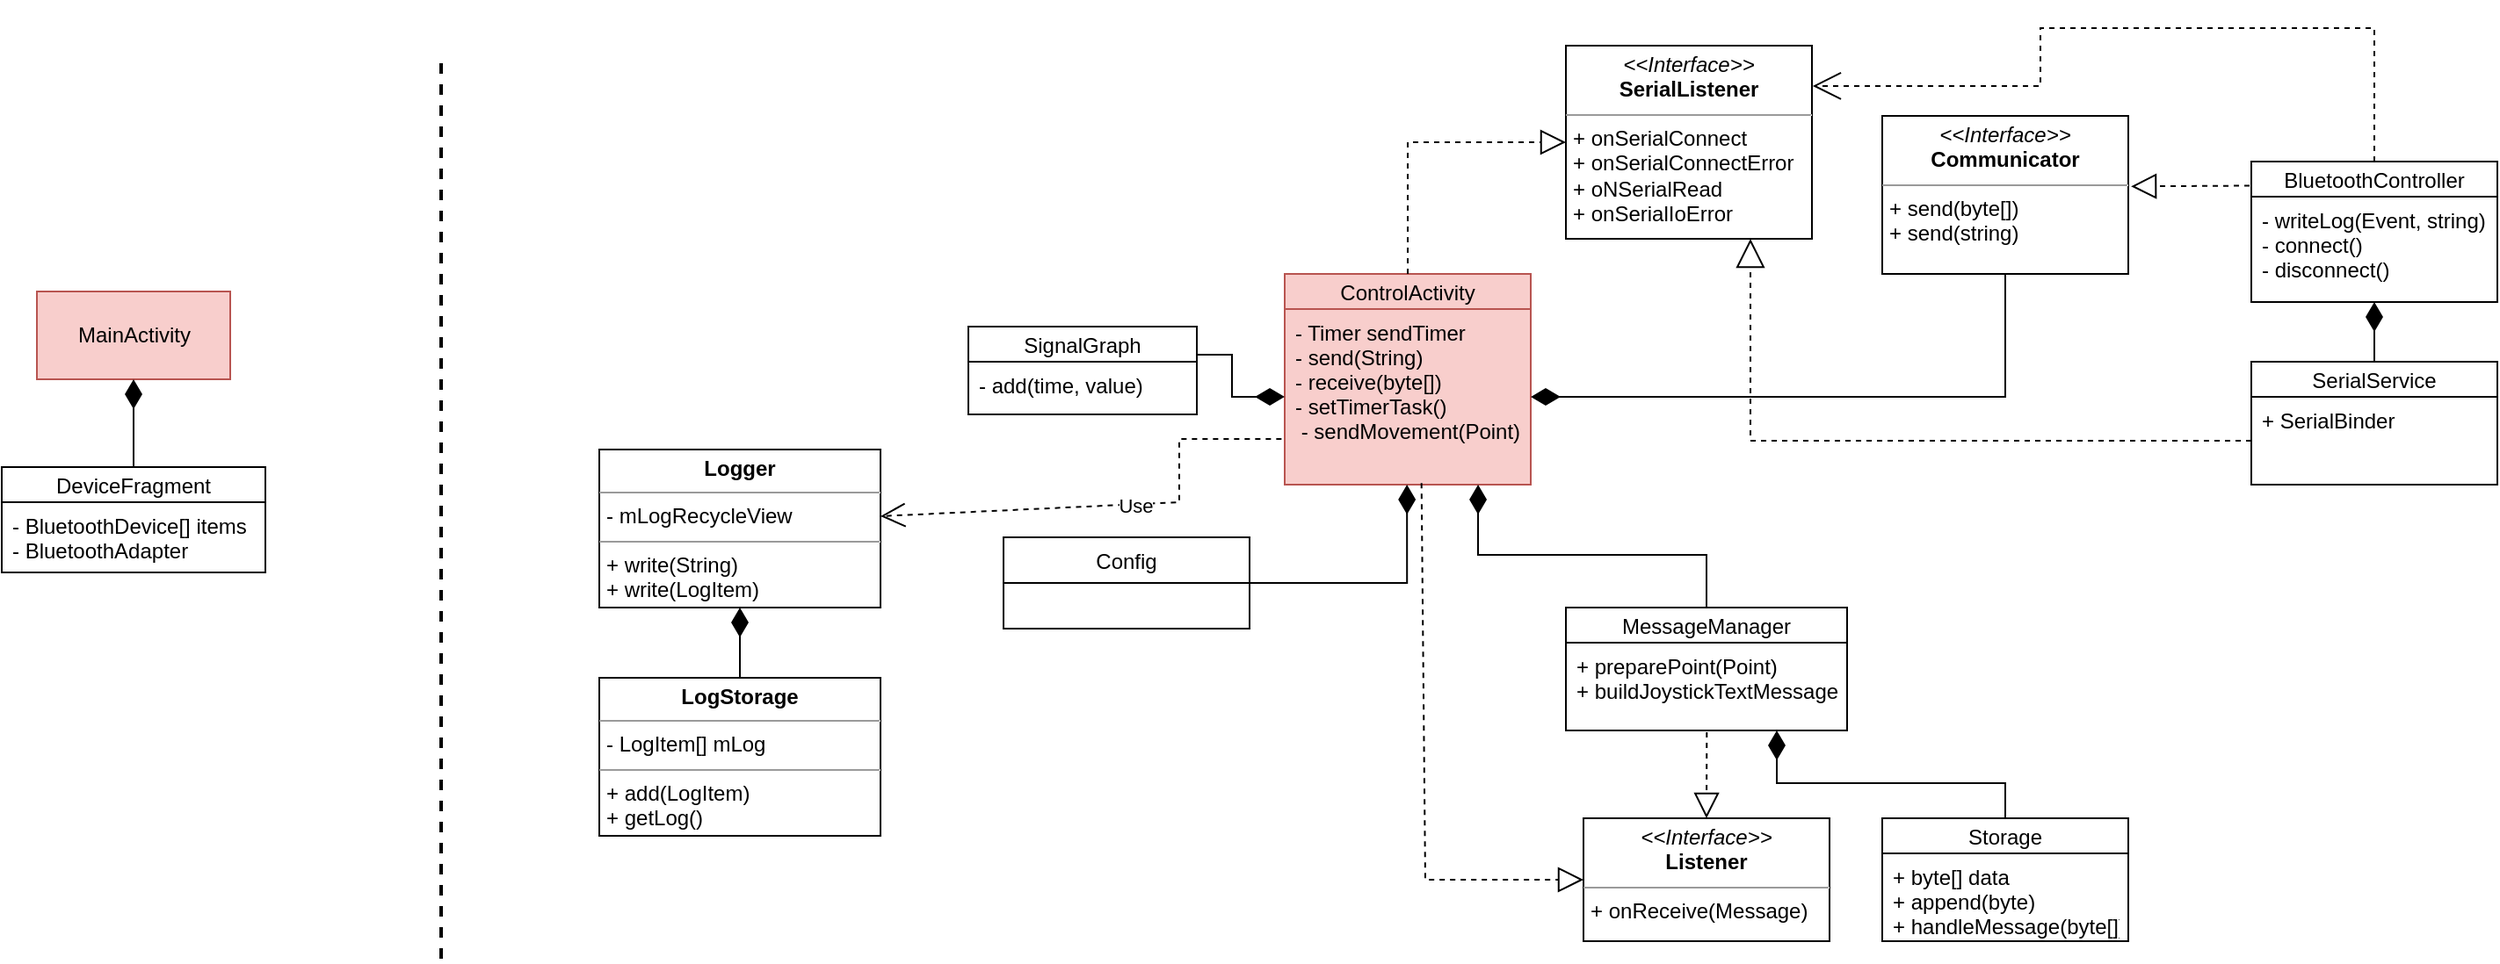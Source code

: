 <mxfile version="20.3.0" type="device" pages="2"><diagram id="sidCv4e5Zwo_-rMnr9dP" name="UML common"><mxGraphModel dx="1787" dy="689" grid="1" gridSize="10" guides="1" tooltips="1" connect="1" arrows="1" fold="1" page="1" pageScale="1" pageWidth="827" pageHeight="1169" math="0" shadow="0"><root><mxCell id="0"/><mxCell id="1" parent="0"/><mxCell id="sf2CAMuvEb8l54ysCVp9-1" value="ControlActivity" style="swimlane;fontStyle=0;childLayout=stackLayout;horizontal=1;startSize=20;fillColor=#f8cecc;horizontalStack=0;resizeParent=1;resizeParentMax=0;resizeLast=0;collapsible=1;marginBottom=0;strokeColor=#b85450;" vertex="1" parent="1"><mxGeometry x="310" y="370" width="140" height="120" as="geometry"/></mxCell><mxCell id="sf2CAMuvEb8l54ysCVp9-2" value="- Timer sendTimer&#10;- send(String)&#10;- receive(byte[])&#10;- setTimerTask()&#10; - sendMovement(Point)" style="text;strokeColor=#b85450;fillColor=#f8cecc;align=left;verticalAlign=top;spacingLeft=4;spacingRight=4;overflow=hidden;rotatable=0;points=[[0,0.5],[1,0.5]];portConstraint=eastwest;" vertex="1" parent="sf2CAMuvEb8l54ysCVp9-1"><mxGeometry y="20" width="140" height="100" as="geometry"/></mxCell><mxCell id="sf2CAMuvEb8l54ysCVp9-31" style="edgeStyle=orthogonalEdgeStyle;rounded=0;orthogonalLoop=1;jettySize=auto;html=1;exitX=1;exitY=0.5;exitDx=0;exitDy=0;entryX=0.497;entryY=1;entryDx=0;entryDy=0;entryPerimeter=0;strokeColor=default;strokeWidth=1;startArrow=none;startFill=0;endArrow=diamondThin;endFill=1;startSize=14;endSize=14;" edge="1" parent="1" source="sf2CAMuvEb8l54ysCVp9-3" target="sf2CAMuvEb8l54ysCVp9-2"><mxGeometry relative="1" as="geometry"/></mxCell><mxCell id="sf2CAMuvEb8l54ysCVp9-3" value="Config" style="swimlane;fontStyle=0;childLayout=stackLayout;horizontal=1;startSize=26;fillColor=none;horizontalStack=0;resizeParent=1;resizeParentMax=0;resizeLast=0;collapsible=1;marginBottom=0;" vertex="1" parent="1"><mxGeometry x="150" y="520" width="140" height="52" as="geometry"/></mxCell><mxCell id="sf2CAMuvEb8l54ysCVp9-7" value="" style="endArrow=block;dashed=1;endFill=0;endSize=12;html=1;rounded=0;entryX=0.5;entryY=0;entryDx=0;entryDy=0;exitX=0.501;exitY=1.019;exitDx=0;exitDy=0;exitPerimeter=0;" edge="1" parent="1" source="sf2CAMuvEb8l54ysCVp9-16" target="sf2CAMuvEb8l54ysCVp9-8"><mxGeometry width="160" relative="1" as="geometry"><mxPoint x="540" y="602.0" as="sourcePoint"/><mxPoint x="590" y="700" as="targetPoint"/></mxGeometry></mxCell><mxCell id="sf2CAMuvEb8l54ysCVp9-8" value="&lt;p style=&quot;margin:0px;margin-top:4px;text-align:center;&quot;&gt;&lt;i&gt;&amp;lt;&amp;lt;Interface&amp;gt;&amp;gt;&lt;/i&gt;&lt;br&gt;&lt;b&gt;Listener&lt;/b&gt;&lt;/p&gt;&lt;hr size=&quot;1&quot;&gt;&lt;p style=&quot;margin:0px;margin-left:4px;&quot;&gt;&lt;/p&gt;&lt;p style=&quot;margin:0px;margin-left:4px;&quot;&gt;+ onReceive(Message)&lt;/p&gt;" style="verticalAlign=top;align=left;overflow=fill;fontSize=12;fontFamily=Helvetica;html=1;" vertex="1" parent="1"><mxGeometry x="480" y="680" width="140" height="70" as="geometry"/></mxCell><mxCell id="sf2CAMuvEb8l54ysCVp9-50" style="edgeStyle=orthogonalEdgeStyle;rounded=0;orthogonalLoop=1;jettySize=auto;html=1;entryX=0.75;entryY=1;entryDx=0;entryDy=0;entryPerimeter=0;strokeColor=default;strokeWidth=1;startArrow=none;startFill=0;endArrow=diamondThin;endFill=1;startSize=14;endSize=14;" edge="1" parent="1" source="sf2CAMuvEb8l54ysCVp9-13" target="sf2CAMuvEb8l54ysCVp9-16"><mxGeometry relative="1" as="geometry"/></mxCell><mxCell id="sf2CAMuvEb8l54ysCVp9-13" value="Storage" style="swimlane;fontStyle=0;childLayout=stackLayout;horizontal=1;startSize=20;fillColor=none;horizontalStack=0;resizeParent=1;resizeParentMax=0;resizeLast=0;collapsible=1;marginBottom=0;" vertex="1" parent="1"><mxGeometry x="650" y="680" width="140" height="70" as="geometry"/></mxCell><mxCell id="sf2CAMuvEb8l54ysCVp9-14" value="+ byte[] data&#10;+ append(byte)&#10;+ handleMessage(byte[])" style="text;strokeColor=none;fillColor=none;align=left;verticalAlign=top;spacingLeft=4;spacingRight=4;overflow=hidden;rotatable=0;points=[[0,0.5],[1,0.5]];portConstraint=eastwest;" vertex="1" parent="sf2CAMuvEb8l54ysCVp9-13"><mxGeometry y="20" width="140" height="50" as="geometry"/></mxCell><mxCell id="sf2CAMuvEb8l54ysCVp9-32" style="edgeStyle=orthogonalEdgeStyle;rounded=0;orthogonalLoop=1;jettySize=auto;html=1;entryX=0.786;entryY=1;entryDx=0;entryDy=0;entryPerimeter=0;strokeColor=default;strokeWidth=1;startArrow=none;startFill=0;endArrow=diamondThin;endFill=1;startSize=14;endSize=14;" edge="1" parent="1" source="sf2CAMuvEb8l54ysCVp9-15" target="sf2CAMuvEb8l54ysCVp9-2"><mxGeometry relative="1" as="geometry"/></mxCell><mxCell id="sf2CAMuvEb8l54ysCVp9-15" value="MessageManager" style="swimlane;fontStyle=0;childLayout=stackLayout;horizontal=1;startSize=20;fillColor=none;horizontalStack=0;resizeParent=1;resizeParentMax=0;resizeLast=0;collapsible=1;marginBottom=0;" vertex="1" parent="1"><mxGeometry x="470" y="560" width="160" height="70" as="geometry"/></mxCell><mxCell id="sf2CAMuvEb8l54ysCVp9-16" value="+ preparePoint(Point)&#10;+ buildJoystickTextMessage" style="text;strokeColor=none;fillColor=none;align=left;verticalAlign=top;spacingLeft=4;spacingRight=4;overflow=hidden;rotatable=0;points=[[0,0.5],[1,0.5]];portConstraint=eastwest;" vertex="1" parent="sf2CAMuvEb8l54ysCVp9-15"><mxGeometry y="20" width="160" height="50" as="geometry"/></mxCell><mxCell id="sf2CAMuvEb8l54ysCVp9-33" style="edgeStyle=orthogonalEdgeStyle;rounded=0;orthogonalLoop=1;jettySize=auto;html=1;entryX=1;entryY=0.5;entryDx=0;entryDy=0;strokeColor=default;strokeWidth=1;startArrow=none;startFill=0;endArrow=diamondThin;endFill=1;startSize=14;endSize=14;" edge="1" parent="1" source="sf2CAMuvEb8l54ysCVp9-21" target="sf2CAMuvEb8l54ysCVp9-2"><mxGeometry relative="1" as="geometry"/></mxCell><mxCell id="sf2CAMuvEb8l54ysCVp9-21" value="&lt;p style=&quot;margin:0px;margin-top:4px;text-align:center;&quot;&gt;&lt;i&gt;&amp;lt;&amp;lt;Interface&amp;gt;&amp;gt;&lt;/i&gt;&lt;br&gt;&lt;b&gt;Communicator&lt;/b&gt;&lt;/p&gt;&lt;hr size=&quot;1&quot;&gt;&lt;p style=&quot;margin:0px;margin-left:4px;&quot;&gt;&lt;/p&gt;&lt;p style=&quot;margin:0px;margin-left:4px;&quot;&gt;+ send(byte[])&lt;br&gt;+ send(string)&lt;/p&gt;" style="verticalAlign=top;align=left;overflow=fill;fontSize=12;fontFamily=Helvetica;html=1;" vertex="1" parent="1"><mxGeometry x="650" y="280" width="140" height="90" as="geometry"/></mxCell><mxCell id="sf2CAMuvEb8l54ysCVp9-51" style="edgeStyle=orthogonalEdgeStyle;rounded=0;orthogonalLoop=1;jettySize=auto;html=1;entryX=1.003;entryY=0.209;entryDx=0;entryDy=0;entryPerimeter=0;strokeColor=default;strokeWidth=1;startArrow=none;startFill=0;endArrow=open;endFill=0;startSize=14;endSize=14;dashed=1;" edge="1" parent="1" source="sf2CAMuvEb8l54ysCVp9-22" target="sf2CAMuvEb8l54ysCVp9-26"><mxGeometry relative="1" as="geometry"><Array as="points"><mxPoint x="930" y="230"/><mxPoint x="740" y="230"/><mxPoint x="740" y="263"/></Array></mxGeometry></mxCell><mxCell id="sf2CAMuvEb8l54ysCVp9-22" value="BluetoothController" style="swimlane;fontStyle=0;childLayout=stackLayout;horizontal=1;startSize=20;fillColor=none;horizontalStack=0;resizeParent=1;resizeParentMax=0;resizeLast=0;collapsible=1;marginBottom=0;" vertex="1" parent="1"><mxGeometry x="860" y="306" width="140" height="80" as="geometry"/></mxCell><mxCell id="sf2CAMuvEb8l54ysCVp9-23" value="- writeLog(Event, string)&#10;- connect()&#10;- disconnect()" style="text;strokeColor=none;fillColor=none;align=left;verticalAlign=top;spacingLeft=4;spacingRight=4;overflow=hidden;rotatable=0;points=[[0,0.5],[1,0.5]];portConstraint=eastwest;" vertex="1" parent="sf2CAMuvEb8l54ysCVp9-22"><mxGeometry y="20" width="140" height="60" as="geometry"/></mxCell><mxCell id="sf2CAMuvEb8l54ysCVp9-24" value="" style="endArrow=block;dashed=1;endFill=0;endSize=12;html=1;rounded=0;entryX=1.011;entryY=0.446;entryDx=0;entryDy=0;exitX=-0.007;exitY=0.172;exitDx=0;exitDy=0;exitPerimeter=0;entryPerimeter=0;" edge="1" parent="1" source="sf2CAMuvEb8l54ysCVp9-22" target="sf2CAMuvEb8l54ysCVp9-21"><mxGeometry width="160" relative="1" as="geometry"><mxPoint x="827.16" y="280.0" as="sourcePoint"/><mxPoint x="827" y="329.05" as="targetPoint"/></mxGeometry></mxCell><mxCell id="sf2CAMuvEb8l54ysCVp9-25" value="" style="endArrow=block;dashed=1;endFill=0;endSize=12;html=1;rounded=0;entryX=0;entryY=0.5;entryDx=0;entryDy=0;exitX=0.556;exitY=0.991;exitDx=0;exitDy=0;exitPerimeter=0;" edge="1" parent="1" source="sf2CAMuvEb8l54ysCVp9-2" target="sf2CAMuvEb8l54ysCVp9-8"><mxGeometry width="160" relative="1" as="geometry"><mxPoint x="340" y="580" as="sourcePoint"/><mxPoint x="560" y="690" as="targetPoint"/><Array as="points"><mxPoint x="390" y="715"/></Array></mxGeometry></mxCell><mxCell id="sf2CAMuvEb8l54ysCVp9-26" value="&lt;p style=&quot;margin:0px;margin-top:4px;text-align:center;&quot;&gt;&lt;i&gt;&amp;lt;&amp;lt;Interface&amp;gt;&amp;gt;&lt;/i&gt;&lt;br&gt;&lt;b&gt;SerialListener&lt;/b&gt;&lt;/p&gt;&lt;hr size=&quot;1&quot;&gt;&lt;p style=&quot;margin:0px;margin-left:4px;&quot;&gt;&lt;/p&gt;&lt;p style=&quot;margin:0px;margin-left:4px;&quot;&gt;+ onSerialConnect&lt;/p&gt;&lt;p style=&quot;margin:0px;margin-left:4px;&quot;&gt;+ onSerialConnectError&lt;/p&gt;&lt;p style=&quot;margin:0px;margin-left:4px;&quot;&gt;+ oNSerialRead&lt;/p&gt;&lt;p style=&quot;margin:0px;margin-left:4px;&quot;&gt;+ onSerialIoError&lt;/p&gt;" style="verticalAlign=top;align=left;overflow=fill;fontSize=12;fontFamily=Helvetica;html=1;" vertex="1" parent="1"><mxGeometry x="470" y="240" width="140" height="110" as="geometry"/></mxCell><mxCell id="sf2CAMuvEb8l54ysCVp9-27" value="" style="endArrow=block;dashed=1;endFill=0;endSize=12;html=1;rounded=0;entryX=0;entryY=0.5;entryDx=0;entryDy=0;exitX=0.5;exitY=0;exitDx=0;exitDy=0;" edge="1" parent="1" source="sf2CAMuvEb8l54ysCVp9-1" target="sf2CAMuvEb8l54ysCVp9-26"><mxGeometry width="160" relative="1" as="geometry"><mxPoint x="260.0" y="50.0" as="sourcePoint"/><mxPoint x="352.16" y="325.45" as="targetPoint"/><Array as="points"><mxPoint x="380" y="295"/></Array></mxGeometry></mxCell><mxCell id="sf2CAMuvEb8l54ysCVp9-28" value="SignalGraph" style="swimlane;fontStyle=0;childLayout=stackLayout;horizontal=1;startSize=20;fillColor=none;horizontalStack=0;resizeParent=1;resizeParentMax=0;resizeLast=0;collapsible=1;marginBottom=0;" vertex="1" parent="1"><mxGeometry x="130" y="400" width="130" height="50" as="geometry"/></mxCell><mxCell id="sf2CAMuvEb8l54ysCVp9-29" value="- add(time, value)" style="text;strokeColor=none;fillColor=none;align=left;verticalAlign=top;spacingLeft=4;spacingRight=4;overflow=hidden;rotatable=0;points=[[0,0.5],[1,0.5]];portConstraint=eastwest;" vertex="1" parent="sf2CAMuvEb8l54ysCVp9-28"><mxGeometry y="20" width="130" height="30" as="geometry"/></mxCell><mxCell id="sf2CAMuvEb8l54ysCVp9-30" style="edgeStyle=orthogonalEdgeStyle;rounded=0;orthogonalLoop=1;jettySize=auto;html=1;entryX=1.003;entryY=0.32;entryDx=0;entryDy=0;entryPerimeter=0;strokeColor=default;endArrow=none;endFill=0;startArrow=diamondThin;startFill=1;strokeWidth=1;startSize=14;" edge="1" parent="1" source="sf2CAMuvEb8l54ysCVp9-2" target="sf2CAMuvEb8l54ysCVp9-28"><mxGeometry relative="1" as="geometry"/></mxCell><mxCell id="sf2CAMuvEb8l54ysCVp9-36" value="MainActivity" style="html=1;fillColor=#f8cecc;strokeColor=#b85450;" vertex="1" parent="1"><mxGeometry x="-400" y="380" width="110" height="50" as="geometry"/></mxCell><mxCell id="sf2CAMuvEb8l54ysCVp9-39" value="&lt;p style=&quot;margin:0px;margin-top:4px;text-align:center;&quot;&gt;&lt;b&gt;Logger&lt;/b&gt;&lt;/p&gt;&lt;hr size=&quot;1&quot;&gt;&lt;p style=&quot;margin:0px;margin-left:4px;&quot;&gt;- mLogRecycleView&lt;/p&gt;&lt;hr size=&quot;1&quot;&gt;&lt;p style=&quot;margin:0px;margin-left:4px;&quot;&gt;+ write(String)&lt;br&gt;+ write(LogItem)&lt;/p&gt;" style="verticalAlign=top;align=left;overflow=fill;fontSize=12;fontFamily=Helvetica;html=1;" vertex="1" parent="1"><mxGeometry x="-80" y="470" width="160" height="90" as="geometry"/></mxCell><mxCell id="sf2CAMuvEb8l54ysCVp9-43" style="edgeStyle=orthogonalEdgeStyle;rounded=0;orthogonalLoop=1;jettySize=auto;html=1;entryX=0.5;entryY=1;entryDx=0;entryDy=0;strokeColor=default;strokeWidth=1;startArrow=none;startFill=0;endArrow=diamondThin;endFill=1;startSize=14;endSize=14;" edge="1" parent="1" source="sf2CAMuvEb8l54ysCVp9-40" target="sf2CAMuvEb8l54ysCVp9-36"><mxGeometry relative="1" as="geometry"/></mxCell><mxCell id="sf2CAMuvEb8l54ysCVp9-40" value="DeviceFragment" style="swimlane;fontStyle=0;childLayout=stackLayout;horizontal=1;startSize=20;fillColor=none;horizontalStack=0;resizeParent=1;resizeParentMax=0;resizeLast=0;collapsible=1;marginBottom=0;" vertex="1" parent="1"><mxGeometry x="-420" y="480" width="150" height="60" as="geometry"/></mxCell><mxCell id="sf2CAMuvEb8l54ysCVp9-41" value="- BluetoothDevice[] items&#10;- BluetoothAdapter" style="text;strokeColor=none;fillColor=none;align=left;verticalAlign=top;spacingLeft=4;spacingRight=4;overflow=hidden;rotatable=0;points=[[0,0.5],[1,0.5]];portConstraint=eastwest;" vertex="1" parent="sf2CAMuvEb8l54ysCVp9-40"><mxGeometry y="20" width="150" height="40" as="geometry"/></mxCell><mxCell id="sf2CAMuvEb8l54ysCVp9-46" value="Use" style="endArrow=open;endSize=12;dashed=1;html=1;rounded=0;strokeColor=default;strokeWidth=1;exitX=-0.013;exitY=0.74;exitDx=0;exitDy=0;exitPerimeter=0;entryX=1;entryY=0.422;entryDx=0;entryDy=0;entryPerimeter=0;" edge="1" parent="1" source="sf2CAMuvEb8l54ysCVp9-2" target="sf2CAMuvEb8l54ysCVp9-39"><mxGeometry x="-0.098" y="1" width="160" relative="1" as="geometry"><mxPoint x="30" y="620" as="sourcePoint"/><mxPoint x="190" y="620" as="targetPoint"/><Array as="points"><mxPoint x="250" y="464"/><mxPoint x="250" y="500"/></Array><mxPoint as="offset"/></mxGeometry></mxCell><mxCell id="sf2CAMuvEb8l54ysCVp9-48" style="edgeStyle=orthogonalEdgeStyle;rounded=0;orthogonalLoop=1;jettySize=auto;html=1;entryX=0.5;entryY=1;entryDx=0;entryDy=0;strokeColor=default;strokeWidth=1;startArrow=none;startFill=0;endArrow=diamondThin;endFill=1;startSize=14;endSize=14;" edge="1" parent="1" source="sf2CAMuvEb8l54ysCVp9-47" target="sf2CAMuvEb8l54ysCVp9-39"><mxGeometry relative="1" as="geometry"/></mxCell><mxCell id="sf2CAMuvEb8l54ysCVp9-47" value="&lt;p style=&quot;margin:0px;margin-top:4px;text-align:center;&quot;&gt;&lt;b&gt;LogStorage&lt;/b&gt;&lt;/p&gt;&lt;hr size=&quot;1&quot;&gt;&lt;p style=&quot;margin:0px;margin-left:4px;&quot;&gt;- LogItem[] mLog&lt;/p&gt;&lt;hr size=&quot;1&quot;&gt;&lt;p style=&quot;margin:0px;margin-left:4px;&quot;&gt;+ add(LogItem)&lt;br&gt;+ getLog()&lt;/p&gt;" style="verticalAlign=top;align=left;overflow=fill;fontSize=12;fontFamily=Helvetica;html=1;" vertex="1" parent="1"><mxGeometry x="-80" y="600" width="160" height="90" as="geometry"/></mxCell><mxCell id="sf2CAMuvEb8l54ysCVp9-49" value="" style="endArrow=none;dashed=1;html=1;rounded=0;strokeColor=default;strokeWidth=2;startSize=14;endSize=14;" edge="1" parent="1"><mxGeometry width="50" height="50" relative="1" as="geometry"><mxPoint x="-170" y="760" as="sourcePoint"/><mxPoint x="-170" y="250" as="targetPoint"/></mxGeometry></mxCell><mxCell id="lY0_gzvdIeb15ZmXGssk-3" style="edgeStyle=orthogonalEdgeStyle;rounded=0;orthogonalLoop=1;jettySize=auto;html=1;entryX=0.5;entryY=1;entryDx=0;entryDy=0;entryPerimeter=0;strokeColor=default;strokeWidth=1;startArrow=none;startFill=0;endArrow=diamondThin;endFill=1;startSize=14;endSize=14;" edge="1" parent="1" source="lY0_gzvdIeb15ZmXGssk-1" target="sf2CAMuvEb8l54ysCVp9-23"><mxGeometry relative="1" as="geometry"/></mxCell><mxCell id="lY0_gzvdIeb15ZmXGssk-1" value="SerialService" style="swimlane;fontStyle=0;childLayout=stackLayout;horizontal=1;startSize=20;fillColor=none;horizontalStack=0;resizeParent=1;resizeParentMax=0;resizeLast=0;collapsible=1;marginBottom=0;" vertex="1" parent="1"><mxGeometry x="860" y="420" width="140" height="70" as="geometry"/></mxCell><mxCell id="lY0_gzvdIeb15ZmXGssk-2" value="+ SerialBinder" style="text;strokeColor=none;fillColor=none;align=left;verticalAlign=top;spacingLeft=4;spacingRight=4;overflow=hidden;rotatable=0;points=[[0,0.5],[1,0.5]];portConstraint=eastwest;" vertex="1" parent="lY0_gzvdIeb15ZmXGssk-1"><mxGeometry y="20" width="140" height="50" as="geometry"/></mxCell><mxCell id="lY0_gzvdIeb15ZmXGssk-4" style="edgeStyle=orthogonalEdgeStyle;rounded=0;orthogonalLoop=1;jettySize=auto;html=1;entryX=0.75;entryY=1;entryDx=0;entryDy=0;strokeColor=default;strokeWidth=1;startArrow=none;startFill=0;endArrow=block;endFill=0;startSize=14;endSize=14;dashed=1;" edge="1" parent="1" source="lY0_gzvdIeb15ZmXGssk-2" target="sf2CAMuvEb8l54ysCVp9-26"><mxGeometry relative="1" as="geometry"/></mxCell></root></mxGraphModel></diagram><diagram id="IuPHIcmppCOUreOmpiYE" name="Send state diagram"><mxGraphModel dx="1984" dy="905" grid="1" gridSize="10" guides="1" tooltips="1" connect="1" arrows="1" fold="1" page="1" pageScale="1" pageWidth="827" pageHeight="1169" math="0" shadow="0"><root><mxCell id="0"/><mxCell id="1" parent="0"/></root></mxGraphModel></diagram></mxfile>